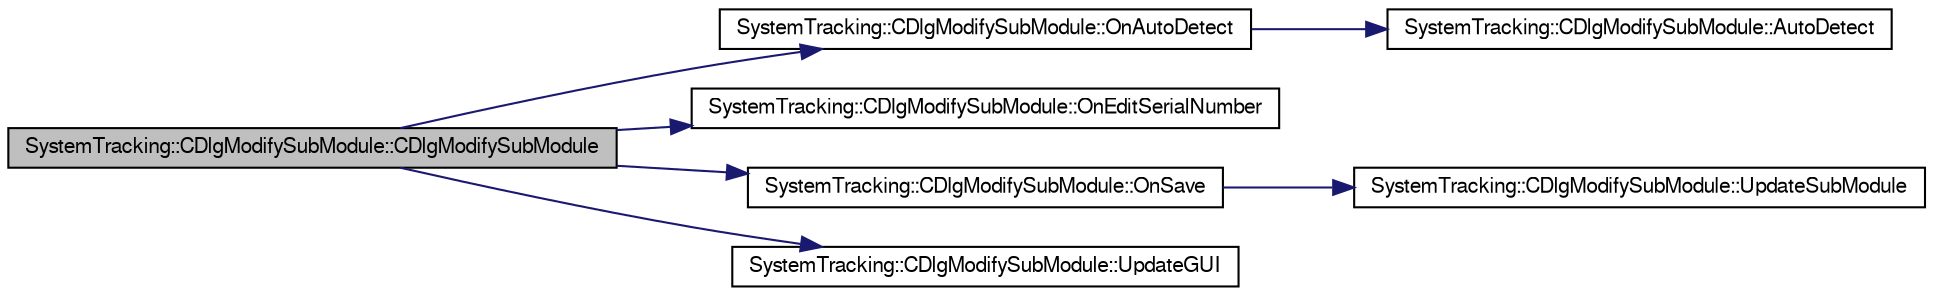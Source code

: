 digraph G
{
  edge [fontname="FreeSans",fontsize="10",labelfontname="FreeSans",labelfontsize="10"];
  node [fontname="FreeSans",fontsize="10",shape=record];
  rankdir="LR";
  Node1 [label="SystemTracking::CDlgModifySubModule::CDlgModifySubModule",height=0.2,width=0.4,color="black", fillcolor="grey75", style="filled" fontcolor="black"];
  Node1 -> Node2 [color="midnightblue",fontsize="10",style="solid",fontname="FreeSans"];
  Node2 [label="SystemTracking::CDlgModifySubModule::OnAutoDetect",height=0.2,width=0.4,color="black", fillcolor="white", style="filled",URL="$classSystemTracking_1_1CDlgModifySubModule.html#a1202533909b8edd1834ba0f4c1759159",tooltip="Slot for auto detect."];
  Node2 -> Node3 [color="midnightblue",fontsize="10",style="solid",fontname="FreeSans"];
  Node3 [label="SystemTracking::CDlgModifySubModule::AutoDetect",height=0.2,width=0.4,color="black", fillcolor="white", style="filled",URL="$classSystemTracking_1_1CDlgModifySubModule.html#a383d189727bf33431fe6891467577215",tooltip="This signal is emitted when clicked Auto detect button ."];
  Node1 -> Node4 [color="midnightblue",fontsize="10",style="solid",fontname="FreeSans"];
  Node4 [label="SystemTracking::CDlgModifySubModule::OnEditSerialNumber",height=0.2,width=0.4,color="black", fillcolor="white", style="filled",URL="$classSystemTracking_1_1CDlgModifySubModule.html#a7a371eda24b8432b9cdf309170657218",tooltip="Slot for Edit serial number."];
  Node1 -> Node5 [color="midnightblue",fontsize="10",style="solid",fontname="FreeSans"];
  Node5 [label="SystemTracking::CDlgModifySubModule::OnSave",height=0.2,width=0.4,color="black", fillcolor="white", style="filled",URL="$classSystemTracking_1_1CDlgModifySubModule.html#a19f0afd71a94f3c12a7599c86d24ce34",tooltip="Slot for save button."];
  Node5 -> Node6 [color="midnightblue",fontsize="10",style="solid",fontname="FreeSans"];
  Node6 [label="SystemTracking::CDlgModifySubModule::UpdateSubModule",height=0.2,width=0.4,color="black", fillcolor="white", style="filled",URL="$classSystemTracking_1_1CDlgModifySubModule.html#aab86d12463ce41f755693a70c56c3e5f",tooltip="This signal is emitted when a program is updated."];
  Node1 -> Node7 [color="midnightblue",fontsize="10",style="solid",fontname="FreeSans"];
  Node7 [label="SystemTracking::CDlgModifySubModule::UpdateGUI",height=0.2,width=0.4,color="black", fillcolor="white", style="filled",URL="$classSystemTracking_1_1CDlgModifySubModule.html#aac9534f5a406329216931cd1aa8273ac",tooltip="Slot for updating the GUI."];
}
